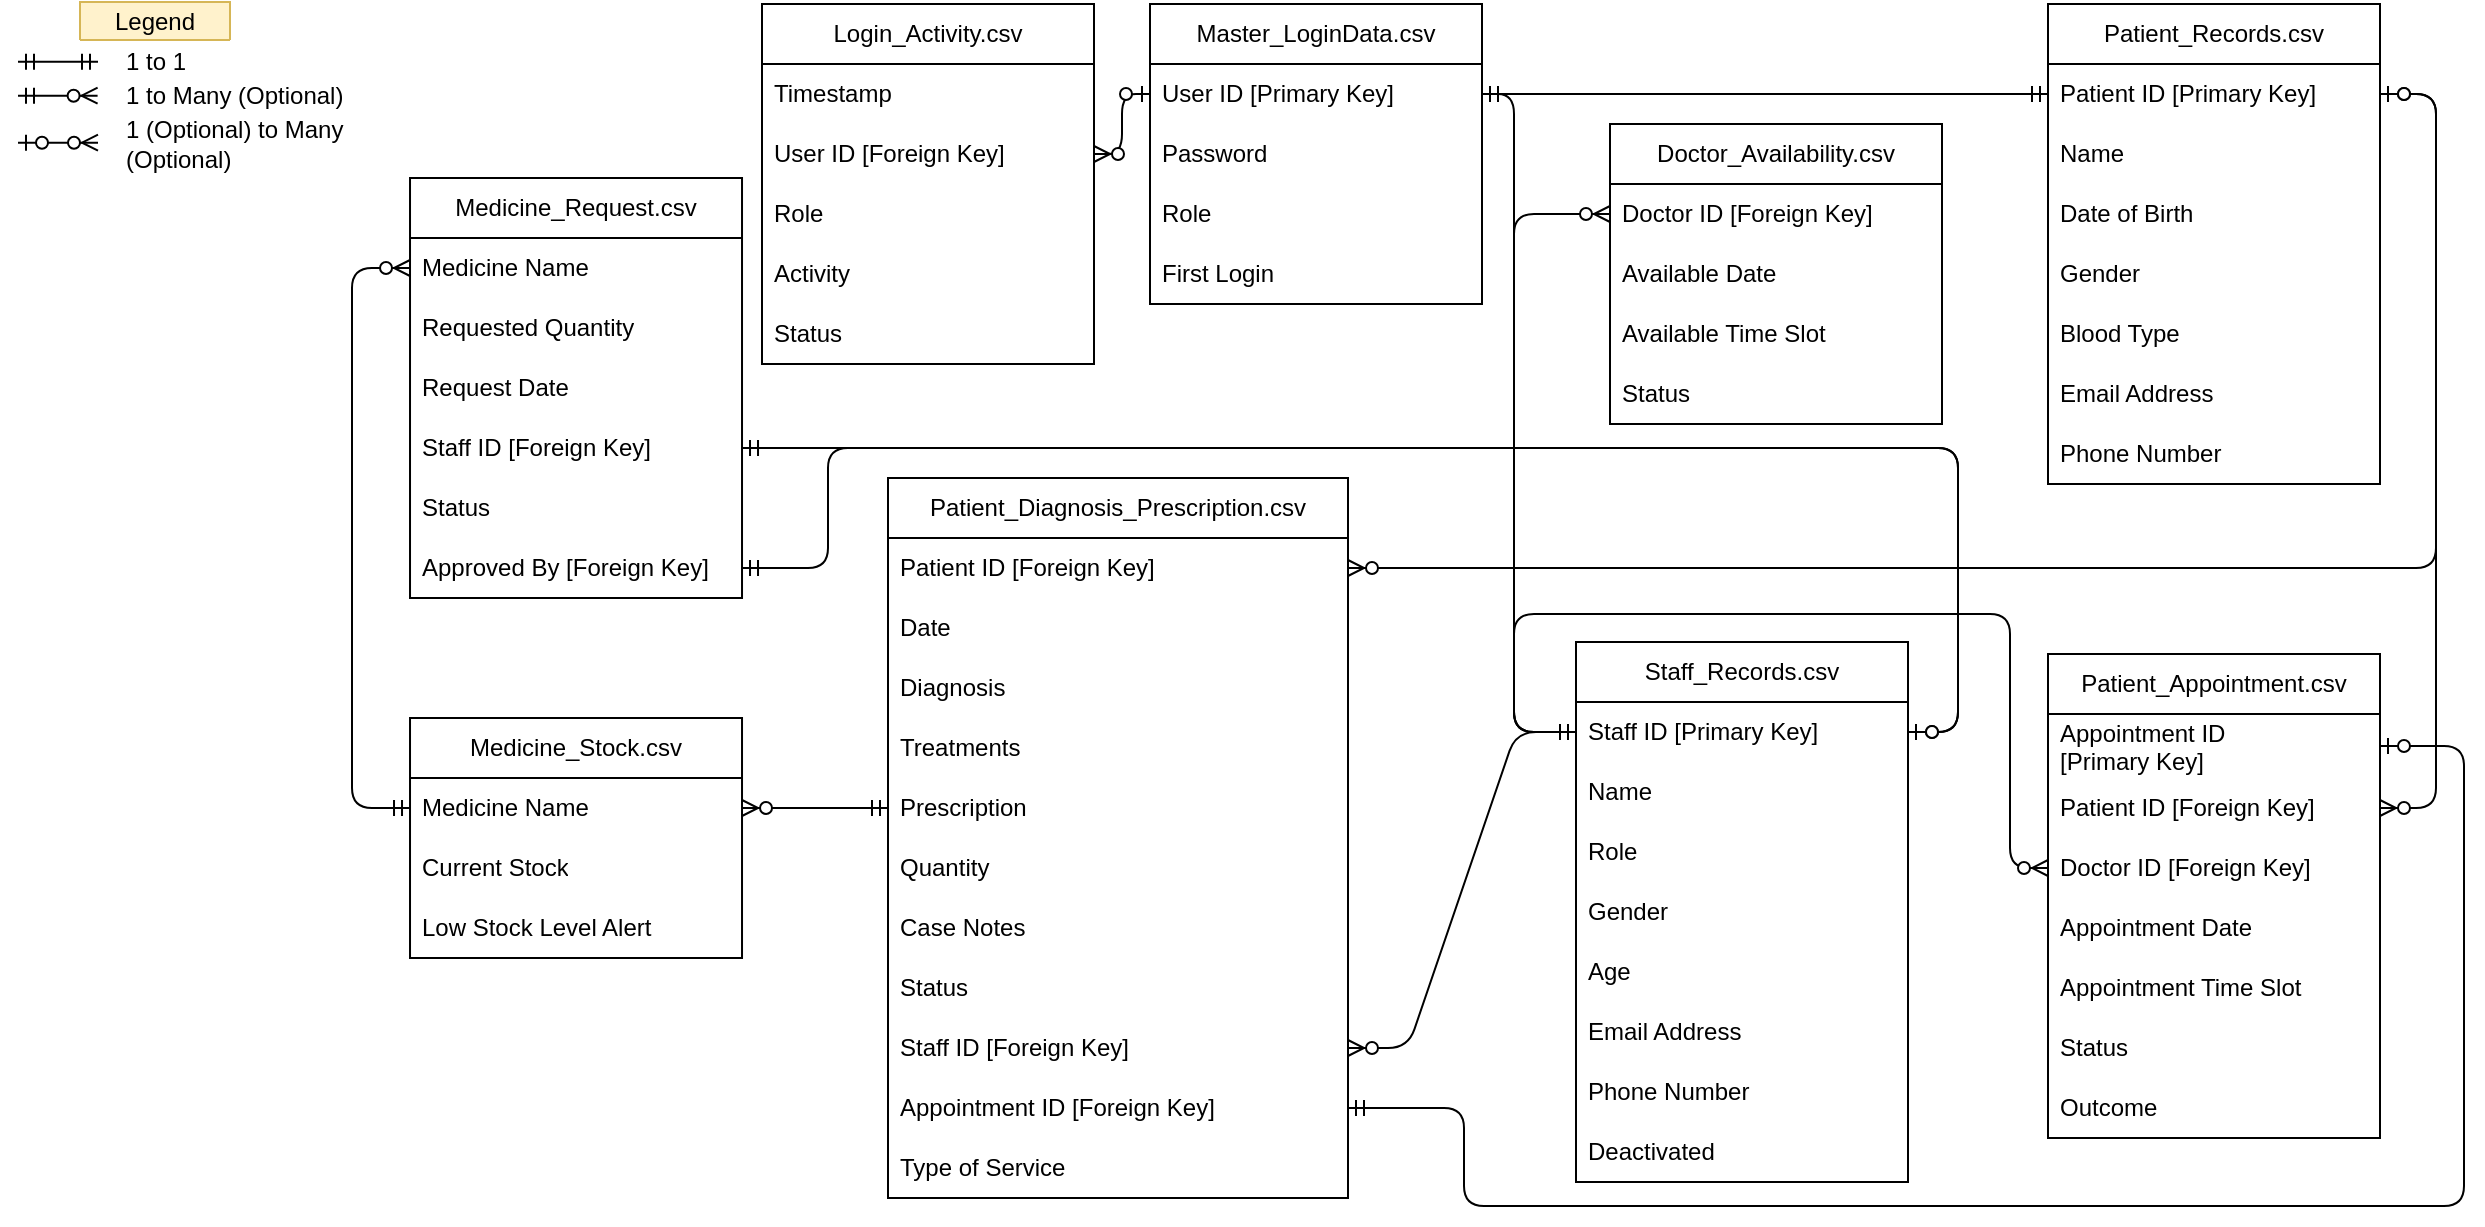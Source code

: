 <mxfile version="24.8.4">
  <diagram name="Page-1" id="_rjQY9pgB8pPIRc0phPz">
    <mxGraphModel dx="2163" dy="1597" grid="0" gridSize="10" guides="1" tooltips="1" connect="1" arrows="1" fold="1" page="0" pageScale="1" pageWidth="827" pageHeight="1169" math="0" shadow="0">
      <root>
        <mxCell id="0" />
        <mxCell id="1" parent="0" />
        <mxCell id="NFQ7hSv4LBOZTG51P4BY-4" value="Doctor_Availability.csv" style="swimlane;fontStyle=0;childLayout=stackLayout;horizontal=1;startSize=30;horizontalStack=0;resizeParent=1;resizeParentMax=0;resizeLast=0;collapsible=1;marginBottom=0;whiteSpace=wrap;html=1;" parent="1" vertex="1">
          <mxGeometry x="7" y="-453" width="166" height="150" as="geometry" />
        </mxCell>
        <mxCell id="NFQ7hSv4LBOZTG51P4BY-5" value="Doctor ID&amp;nbsp;[Foreign Key]" style="text;strokeColor=none;fillColor=none;align=left;verticalAlign=middle;spacingLeft=4;spacingRight=4;overflow=hidden;points=[[0,0.5],[1,0.5]];portConstraint=eastwest;rotatable=0;whiteSpace=wrap;html=1;" parent="NFQ7hSv4LBOZTG51P4BY-4" vertex="1">
          <mxGeometry y="30" width="166" height="30" as="geometry" />
        </mxCell>
        <mxCell id="NFQ7hSv4LBOZTG51P4BY-6" value="Available Date" style="text;strokeColor=none;fillColor=none;align=left;verticalAlign=middle;spacingLeft=4;spacingRight=4;overflow=hidden;points=[[0,0.5],[1,0.5]];portConstraint=eastwest;rotatable=0;whiteSpace=wrap;html=1;" parent="NFQ7hSv4LBOZTG51P4BY-4" vertex="1">
          <mxGeometry y="60" width="166" height="30" as="geometry" />
        </mxCell>
        <mxCell id="NFQ7hSv4LBOZTG51P4BY-7" value="Available Time Slot" style="text;strokeColor=none;fillColor=none;align=left;verticalAlign=middle;spacingLeft=4;spacingRight=4;overflow=hidden;points=[[0,0.5],[1,0.5]];portConstraint=eastwest;rotatable=0;whiteSpace=wrap;html=1;fontStyle=0" parent="NFQ7hSv4LBOZTG51P4BY-4" vertex="1">
          <mxGeometry y="90" width="166" height="30" as="geometry" />
        </mxCell>
        <mxCell id="NFQ7hSv4LBOZTG51P4BY-8" value="Status" style="text;strokeColor=none;fillColor=none;align=left;verticalAlign=middle;spacingLeft=4;spacingRight=4;overflow=hidden;points=[[0,0.5],[1,0.5]];portConstraint=eastwest;rotatable=0;whiteSpace=wrap;html=1;fontStyle=0" parent="NFQ7hSv4LBOZTG51P4BY-4" vertex="1">
          <mxGeometry y="120" width="166" height="30" as="geometry" />
        </mxCell>
        <mxCell id="NFQ7hSv4LBOZTG51P4BY-9" value="Login_Activity.csv" style="swimlane;fontStyle=0;childLayout=stackLayout;horizontal=1;startSize=30;horizontalStack=0;resizeParent=1;resizeParentMax=0;resizeLast=0;collapsible=1;marginBottom=0;whiteSpace=wrap;html=1;" parent="1" vertex="1">
          <mxGeometry x="-417" y="-513" width="166" height="180" as="geometry" />
        </mxCell>
        <mxCell id="NFQ7hSv4LBOZTG51P4BY-10" value="Timestamp" style="text;strokeColor=none;fillColor=none;align=left;verticalAlign=middle;spacingLeft=4;spacingRight=4;overflow=hidden;points=[[0,0.5],[1,0.5]];portConstraint=eastwest;rotatable=0;whiteSpace=wrap;html=1;" parent="NFQ7hSv4LBOZTG51P4BY-9" vertex="1">
          <mxGeometry y="30" width="166" height="30" as="geometry" />
        </mxCell>
        <mxCell id="NFQ7hSv4LBOZTG51P4BY-11" value="User ID [Foreign Key]" style="text;strokeColor=none;fillColor=none;align=left;verticalAlign=middle;spacingLeft=4;spacingRight=4;overflow=hidden;points=[[0,0.5],[1,0.5]];portConstraint=eastwest;rotatable=0;whiteSpace=wrap;html=1;" parent="NFQ7hSv4LBOZTG51P4BY-9" vertex="1">
          <mxGeometry y="60" width="166" height="30" as="geometry" />
        </mxCell>
        <mxCell id="NFQ7hSv4LBOZTG51P4BY-12" value="Role" style="text;strokeColor=none;fillColor=none;align=left;verticalAlign=middle;spacingLeft=4;spacingRight=4;overflow=hidden;points=[[0,0.5],[1,0.5]];portConstraint=eastwest;rotatable=0;whiteSpace=wrap;html=1;fontStyle=0" parent="NFQ7hSv4LBOZTG51P4BY-9" vertex="1">
          <mxGeometry y="90" width="166" height="30" as="geometry" />
        </mxCell>
        <mxCell id="NFQ7hSv4LBOZTG51P4BY-13" value="Activity" style="text;strokeColor=none;fillColor=none;align=left;verticalAlign=middle;spacingLeft=4;spacingRight=4;overflow=hidden;points=[[0,0.5],[1,0.5]];portConstraint=eastwest;rotatable=0;whiteSpace=wrap;html=1;fontStyle=0" parent="NFQ7hSv4LBOZTG51P4BY-9" vertex="1">
          <mxGeometry y="120" width="166" height="30" as="geometry" />
        </mxCell>
        <mxCell id="NFQ7hSv4LBOZTG51P4BY-14" value="Status" style="text;strokeColor=none;fillColor=none;align=left;verticalAlign=middle;spacingLeft=4;spacingRight=4;overflow=hidden;points=[[0,0.5],[1,0.5]];portConstraint=eastwest;rotatable=0;whiteSpace=wrap;html=1;fontStyle=0" parent="NFQ7hSv4LBOZTG51P4BY-9" vertex="1">
          <mxGeometry y="150" width="166" height="30" as="geometry" />
        </mxCell>
        <mxCell id="NFQ7hSv4LBOZTG51P4BY-15" value="Master_LoginData.csv" style="swimlane;fontStyle=0;childLayout=stackLayout;horizontal=1;startSize=30;horizontalStack=0;resizeParent=1;resizeParentMax=0;resizeLast=0;collapsible=1;marginBottom=0;whiteSpace=wrap;html=1;movable=1;resizable=1;rotatable=1;deletable=1;editable=1;locked=0;connectable=1;" parent="1" vertex="1">
          <mxGeometry x="-223" y="-513" width="166" height="150" as="geometry" />
        </mxCell>
        <mxCell id="NFQ7hSv4LBOZTG51P4BY-16" value="User ID [Primary Key]" style="text;strokeColor=none;fillColor=none;align=left;verticalAlign=middle;spacingLeft=4;spacingRight=4;overflow=hidden;points=[[0,0.5],[1,0.5]];portConstraint=eastwest;rotatable=1;whiteSpace=wrap;html=1;movable=1;resizable=1;deletable=1;editable=1;locked=0;connectable=1;" parent="NFQ7hSv4LBOZTG51P4BY-15" vertex="1">
          <mxGeometry y="30" width="166" height="30" as="geometry" />
        </mxCell>
        <mxCell id="NFQ7hSv4LBOZTG51P4BY-17" value="Password" style="text;strokeColor=none;fillColor=none;align=left;verticalAlign=middle;spacingLeft=4;spacingRight=4;overflow=hidden;points=[[0,0.5],[1,0.5]];portConstraint=eastwest;rotatable=1;whiteSpace=wrap;html=1;movable=1;resizable=1;deletable=1;editable=1;locked=0;connectable=1;" parent="NFQ7hSv4LBOZTG51P4BY-15" vertex="1">
          <mxGeometry y="60" width="166" height="30" as="geometry" />
        </mxCell>
        <mxCell id="NFQ7hSv4LBOZTG51P4BY-18" value="Role" style="text;strokeColor=none;fillColor=none;align=left;verticalAlign=middle;spacingLeft=4;spacingRight=4;overflow=hidden;points=[[0,0.5],[1,0.5]];portConstraint=eastwest;rotatable=1;whiteSpace=wrap;html=1;fontStyle=0;movable=1;resizable=1;deletable=1;editable=1;locked=0;connectable=1;" parent="NFQ7hSv4LBOZTG51P4BY-15" vertex="1">
          <mxGeometry y="90" width="166" height="30" as="geometry" />
        </mxCell>
        <mxCell id="NFQ7hSv4LBOZTG51P4BY-19" value="First Login" style="text;strokeColor=none;fillColor=none;align=left;verticalAlign=middle;spacingLeft=4;spacingRight=4;overflow=hidden;points=[[0,0.5],[1,0.5]];portConstraint=eastwest;rotatable=1;whiteSpace=wrap;html=1;fontStyle=0;movable=1;resizable=1;deletable=1;editable=1;locked=0;connectable=1;" parent="NFQ7hSv4LBOZTG51P4BY-15" vertex="1">
          <mxGeometry y="120" width="166" height="30" as="geometry" />
        </mxCell>
        <mxCell id="NFQ7hSv4LBOZTG51P4BY-20" value="Medicine_Request.csv" style="swimlane;fontStyle=0;childLayout=stackLayout;horizontal=1;startSize=30;horizontalStack=0;resizeParent=1;resizeParentMax=0;resizeLast=0;collapsible=1;marginBottom=0;whiteSpace=wrap;html=1;" parent="1" vertex="1">
          <mxGeometry x="-592.99" y="-426" width="166" height="210" as="geometry" />
        </mxCell>
        <mxCell id="NFQ7hSv4LBOZTG51P4BY-21" value="Medicine Name" style="text;strokeColor=none;fillColor=none;align=left;verticalAlign=middle;spacingLeft=4;spacingRight=4;overflow=hidden;points=[[0,0.5],[1,0.5]];portConstraint=eastwest;rotatable=0;whiteSpace=wrap;html=1;" parent="NFQ7hSv4LBOZTG51P4BY-20" vertex="1">
          <mxGeometry y="30" width="166" height="30" as="geometry" />
        </mxCell>
        <mxCell id="NFQ7hSv4LBOZTG51P4BY-22" value="Requested Quantity" style="text;strokeColor=none;fillColor=none;align=left;verticalAlign=middle;spacingLeft=4;spacingRight=4;overflow=hidden;points=[[0,0.5],[1,0.5]];portConstraint=eastwest;rotatable=0;whiteSpace=wrap;html=1;" parent="NFQ7hSv4LBOZTG51P4BY-20" vertex="1">
          <mxGeometry y="60" width="166" height="30" as="geometry" />
        </mxCell>
        <mxCell id="NFQ7hSv4LBOZTG51P4BY-23" value="Request Date" style="text;strokeColor=none;fillColor=none;align=left;verticalAlign=middle;spacingLeft=4;spacingRight=4;overflow=hidden;points=[[0,0.5],[1,0.5]];portConstraint=eastwest;rotatable=0;whiteSpace=wrap;html=1;fontStyle=0" parent="NFQ7hSv4LBOZTG51P4BY-20" vertex="1">
          <mxGeometry y="90" width="166" height="30" as="geometry" />
        </mxCell>
        <mxCell id="NFQ7hSv4LBOZTG51P4BY-24" value="Staff ID [Foreign Key]" style="text;strokeColor=none;fillColor=none;align=left;verticalAlign=middle;spacingLeft=4;spacingRight=4;overflow=hidden;points=[[0,0.5],[1,0.5]];portConstraint=eastwest;rotatable=0;whiteSpace=wrap;html=1;fontStyle=0" parent="NFQ7hSv4LBOZTG51P4BY-20" vertex="1">
          <mxGeometry y="120" width="166" height="30" as="geometry" />
        </mxCell>
        <mxCell id="NFQ7hSv4LBOZTG51P4BY-25" value="Status" style="text;strokeColor=none;fillColor=none;align=left;verticalAlign=middle;spacingLeft=4;spacingRight=4;overflow=hidden;points=[[0,0.5],[1,0.5]];portConstraint=eastwest;rotatable=0;whiteSpace=wrap;html=1;fontStyle=0" parent="NFQ7hSv4LBOZTG51P4BY-20" vertex="1">
          <mxGeometry y="150" width="166" height="30" as="geometry" />
        </mxCell>
        <mxCell id="NFQ7hSv4LBOZTG51P4BY-32" value="Approved By [Foreign Key]" style="text;strokeColor=none;fillColor=none;align=left;verticalAlign=middle;spacingLeft=4;spacingRight=4;overflow=hidden;points=[[0,0.5],[1,0.5]];portConstraint=eastwest;rotatable=0;whiteSpace=wrap;html=1;fontStyle=0" parent="NFQ7hSv4LBOZTG51P4BY-20" vertex="1">
          <mxGeometry y="180" width="166" height="30" as="geometry" />
        </mxCell>
        <mxCell id="NFQ7hSv4LBOZTG51P4BY-33" value="Medicine_Stock.csv" style="swimlane;fontStyle=0;childLayout=stackLayout;horizontal=1;startSize=30;horizontalStack=0;resizeParent=1;resizeParentMax=0;resizeLast=0;collapsible=1;marginBottom=0;whiteSpace=wrap;html=1;" parent="1" vertex="1">
          <mxGeometry x="-592.99" y="-156" width="166" height="120" as="geometry" />
        </mxCell>
        <mxCell id="NFQ7hSv4LBOZTG51P4BY-34" value="Medicine Name" style="text;strokeColor=none;fillColor=none;align=left;verticalAlign=middle;spacingLeft=4;spacingRight=4;overflow=hidden;points=[[0,0.5],[1,0.5]];portConstraint=eastwest;rotatable=0;whiteSpace=wrap;html=1;" parent="NFQ7hSv4LBOZTG51P4BY-33" vertex="1">
          <mxGeometry y="30" width="166" height="30" as="geometry" />
        </mxCell>
        <mxCell id="NFQ7hSv4LBOZTG51P4BY-35" value="Current Stock" style="text;strokeColor=none;fillColor=none;align=left;verticalAlign=middle;spacingLeft=4;spacingRight=4;overflow=hidden;points=[[0,0.5],[1,0.5]];portConstraint=eastwest;rotatable=0;whiteSpace=wrap;html=1;" parent="NFQ7hSv4LBOZTG51P4BY-33" vertex="1">
          <mxGeometry y="60" width="166" height="30" as="geometry" />
        </mxCell>
        <mxCell id="NFQ7hSv4LBOZTG51P4BY-36" value="Low Stock Level Alert" style="text;strokeColor=none;fillColor=none;align=left;verticalAlign=middle;spacingLeft=4;spacingRight=4;overflow=hidden;points=[[0,0.5],[1,0.5]];portConstraint=eastwest;rotatable=0;whiteSpace=wrap;html=1;fontStyle=0" parent="NFQ7hSv4LBOZTG51P4BY-33" vertex="1">
          <mxGeometry y="90" width="166" height="30" as="geometry" />
        </mxCell>
        <mxCell id="NFQ7hSv4LBOZTG51P4BY-38" value="Patient_Appointment.csv" style="swimlane;fontStyle=0;childLayout=stackLayout;horizontal=1;startSize=30;horizontalStack=0;resizeParent=1;resizeParentMax=0;resizeLast=0;collapsible=1;marginBottom=0;whiteSpace=wrap;html=1;" parent="1" vertex="1">
          <mxGeometry x="226" y="-188" width="166" height="242" as="geometry" />
        </mxCell>
        <mxCell id="NFQ7hSv4LBOZTG51P4BY-39" value="Appointment ID&lt;div&gt;[Primary Key]&lt;/div&gt;" style="text;strokeColor=none;fillColor=none;align=left;verticalAlign=middle;spacingLeft=4;spacingRight=4;overflow=hidden;points=[[0,0.5],[1,0.5]];portConstraint=eastwest;rotatable=0;whiteSpace=wrap;html=1;" parent="NFQ7hSv4LBOZTG51P4BY-38" vertex="1">
          <mxGeometry y="30" width="166" height="32" as="geometry" />
        </mxCell>
        <mxCell id="NFQ7hSv4LBOZTG51P4BY-40" value="Patient ID [Foreign Key]" style="text;strokeColor=none;fillColor=none;align=left;verticalAlign=middle;spacingLeft=4;spacingRight=4;overflow=hidden;points=[[0,0.5],[1,0.5]];portConstraint=eastwest;rotatable=0;whiteSpace=wrap;html=1;" parent="NFQ7hSv4LBOZTG51P4BY-38" vertex="1">
          <mxGeometry y="62" width="166" height="30" as="geometry" />
        </mxCell>
        <mxCell id="NFQ7hSv4LBOZTG51P4BY-41" value="Doctor ID [Foreign Key]" style="text;strokeColor=none;fillColor=none;align=left;verticalAlign=middle;spacingLeft=4;spacingRight=4;overflow=hidden;points=[[0,0.5],[1,0.5]];portConstraint=eastwest;rotatable=0;whiteSpace=wrap;html=1;fontStyle=0" parent="NFQ7hSv4LBOZTG51P4BY-38" vertex="1">
          <mxGeometry y="92" width="166" height="30" as="geometry" />
        </mxCell>
        <mxCell id="NFQ7hSv4LBOZTG51P4BY-42" value="Appointment Date" style="text;strokeColor=none;fillColor=none;align=left;verticalAlign=middle;spacingLeft=4;spacingRight=4;overflow=hidden;points=[[0,0.5],[1,0.5]];portConstraint=eastwest;rotatable=0;whiteSpace=wrap;html=1;fontStyle=0" parent="NFQ7hSv4LBOZTG51P4BY-38" vertex="1">
          <mxGeometry y="122" width="166" height="30" as="geometry" />
        </mxCell>
        <mxCell id="NFQ7hSv4LBOZTG51P4BY-43" value="Appointment Time Slot" style="text;strokeColor=none;fillColor=none;align=left;verticalAlign=middle;spacingLeft=4;spacingRight=4;overflow=hidden;points=[[0,0.5],[1,0.5]];portConstraint=eastwest;rotatable=0;whiteSpace=wrap;html=1;fontStyle=0" parent="NFQ7hSv4LBOZTG51P4BY-38" vertex="1">
          <mxGeometry y="152" width="166" height="30" as="geometry" />
        </mxCell>
        <mxCell id="NFQ7hSv4LBOZTG51P4BY-44" value="Status" style="text;strokeColor=none;fillColor=none;align=left;verticalAlign=middle;spacingLeft=4;spacingRight=4;overflow=hidden;points=[[0,0.5],[1,0.5]];portConstraint=eastwest;rotatable=0;whiteSpace=wrap;html=1;fontStyle=0" parent="NFQ7hSv4LBOZTG51P4BY-38" vertex="1">
          <mxGeometry y="182" width="166" height="30" as="geometry" />
        </mxCell>
        <mxCell id="NFQ7hSv4LBOZTG51P4BY-45" value="Outcome" style="text;strokeColor=none;fillColor=none;align=left;verticalAlign=middle;spacingLeft=4;spacingRight=4;overflow=hidden;points=[[0,0.5],[1,0.5]];portConstraint=eastwest;rotatable=0;whiteSpace=wrap;html=1;fontStyle=0" parent="NFQ7hSv4LBOZTG51P4BY-38" vertex="1">
          <mxGeometry y="212" width="166" height="30" as="geometry" />
        </mxCell>
        <mxCell id="NFQ7hSv4LBOZTG51P4BY-46" value="Patient_Diagnosis_Prescription.csv" style="swimlane;fontStyle=0;childLayout=stackLayout;horizontal=1;startSize=30;horizontalStack=0;resizeParent=1;resizeParentMax=0;resizeLast=0;collapsible=1;marginBottom=0;whiteSpace=wrap;html=1;" parent="1" vertex="1">
          <mxGeometry x="-354" y="-276" width="230" height="360" as="geometry" />
        </mxCell>
        <mxCell id="NFQ7hSv4LBOZTG51P4BY-47" value="Patient ID [Foreign Key]" style="text;strokeColor=none;fillColor=none;align=left;verticalAlign=middle;spacingLeft=4;spacingRight=4;overflow=hidden;points=[[0,0.5],[1,0.5]];portConstraint=eastwest;rotatable=0;whiteSpace=wrap;html=1;" parent="NFQ7hSv4LBOZTG51P4BY-46" vertex="1">
          <mxGeometry y="30" width="230" height="30" as="geometry" />
        </mxCell>
        <mxCell id="NFQ7hSv4LBOZTG51P4BY-48" value="Date" style="text;strokeColor=none;fillColor=none;align=left;verticalAlign=middle;spacingLeft=4;spacingRight=4;overflow=hidden;points=[[0,0.5],[1,0.5]];portConstraint=eastwest;rotatable=0;whiteSpace=wrap;html=1;" parent="NFQ7hSv4LBOZTG51P4BY-46" vertex="1">
          <mxGeometry y="60" width="230" height="30" as="geometry" />
        </mxCell>
        <mxCell id="NFQ7hSv4LBOZTG51P4BY-49" value="Diagnosis" style="text;strokeColor=none;fillColor=none;align=left;verticalAlign=middle;spacingLeft=4;spacingRight=4;overflow=hidden;points=[[0,0.5],[1,0.5]];portConstraint=eastwest;rotatable=0;whiteSpace=wrap;html=1;fontStyle=0" parent="NFQ7hSv4LBOZTG51P4BY-46" vertex="1">
          <mxGeometry y="90" width="230" height="30" as="geometry" />
        </mxCell>
        <mxCell id="NFQ7hSv4LBOZTG51P4BY-50" value="Treatments" style="text;strokeColor=none;fillColor=none;align=left;verticalAlign=middle;spacingLeft=4;spacingRight=4;overflow=hidden;points=[[0,0.5],[1,0.5]];portConstraint=eastwest;rotatable=0;whiteSpace=wrap;html=1;fontStyle=0" parent="NFQ7hSv4LBOZTG51P4BY-46" vertex="1">
          <mxGeometry y="120" width="230" height="30" as="geometry" />
        </mxCell>
        <mxCell id="NFQ7hSv4LBOZTG51P4BY-51" value="Prescription" style="text;strokeColor=none;fillColor=none;align=left;verticalAlign=middle;spacingLeft=4;spacingRight=4;overflow=hidden;points=[[0,0.5],[1,0.5]];portConstraint=eastwest;rotatable=0;whiteSpace=wrap;html=1;fontStyle=0" parent="NFQ7hSv4LBOZTG51P4BY-46" vertex="1">
          <mxGeometry y="150" width="230" height="30" as="geometry" />
        </mxCell>
        <mxCell id="NFQ7hSv4LBOZTG51P4BY-52" value="Quantity" style="text;strokeColor=none;fillColor=none;align=left;verticalAlign=middle;spacingLeft=4;spacingRight=4;overflow=hidden;points=[[0,0.5],[1,0.5]];portConstraint=eastwest;rotatable=0;whiteSpace=wrap;html=1;fontStyle=0" parent="NFQ7hSv4LBOZTG51P4BY-46" vertex="1">
          <mxGeometry y="180" width="230" height="30" as="geometry" />
        </mxCell>
        <mxCell id="NFQ7hSv4LBOZTG51P4BY-53" value="Case Notes" style="text;strokeColor=none;fillColor=none;align=left;verticalAlign=middle;spacingLeft=4;spacingRight=4;overflow=hidden;points=[[0,0.5],[1,0.5]];portConstraint=eastwest;rotatable=0;whiteSpace=wrap;html=1;fontStyle=0" parent="NFQ7hSv4LBOZTG51P4BY-46" vertex="1">
          <mxGeometry y="210" width="230" height="30" as="geometry" />
        </mxCell>
        <mxCell id="NFQ7hSv4LBOZTG51P4BY-54" value="Status" style="text;strokeColor=none;fillColor=none;align=left;verticalAlign=middle;spacingLeft=4;spacingRight=4;overflow=hidden;points=[[0,0.5],[1,0.5]];portConstraint=eastwest;rotatable=0;whiteSpace=wrap;html=1;fontStyle=0" parent="NFQ7hSv4LBOZTG51P4BY-46" vertex="1">
          <mxGeometry y="240" width="230" height="30" as="geometry" />
        </mxCell>
        <mxCell id="NFQ7hSv4LBOZTG51P4BY-55" value="Staff ID [Foreign Key]" style="text;strokeColor=none;fillColor=none;align=left;verticalAlign=middle;spacingLeft=4;spacingRight=4;overflow=hidden;points=[[0,0.5],[1,0.5]];portConstraint=eastwest;rotatable=0;whiteSpace=wrap;html=1;fontStyle=0" parent="NFQ7hSv4LBOZTG51P4BY-46" vertex="1">
          <mxGeometry y="270" width="230" height="30" as="geometry" />
        </mxCell>
        <mxCell id="NFQ7hSv4LBOZTG51P4BY-56" value="Appointment ID [Foreign Key]" style="text;strokeColor=none;fillColor=none;align=left;verticalAlign=middle;spacingLeft=4;spacingRight=4;overflow=hidden;points=[[0,0.5],[1,0.5]];portConstraint=eastwest;rotatable=0;whiteSpace=wrap;html=1;fontStyle=0" parent="NFQ7hSv4LBOZTG51P4BY-46" vertex="1">
          <mxGeometry y="300" width="230" height="30" as="geometry" />
        </mxCell>
        <mxCell id="NFQ7hSv4LBOZTG51P4BY-57" value="Type of Service" style="text;strokeColor=none;fillColor=none;align=left;verticalAlign=middle;spacingLeft=4;spacingRight=4;overflow=hidden;points=[[0,0.5],[1,0.5]];portConstraint=eastwest;rotatable=0;whiteSpace=wrap;html=1;fontStyle=0" parent="NFQ7hSv4LBOZTG51P4BY-46" vertex="1">
          <mxGeometry y="330" width="230" height="30" as="geometry" />
        </mxCell>
        <mxCell id="NFQ7hSv4LBOZTG51P4BY-58" value="Patient_Records.csv" style="swimlane;fontStyle=0;childLayout=stackLayout;horizontal=1;startSize=30;horizontalStack=0;resizeParent=1;resizeParentMax=0;resizeLast=0;collapsible=1;marginBottom=0;whiteSpace=wrap;html=1;" parent="1" vertex="1">
          <mxGeometry x="226" y="-513" width="166" height="240" as="geometry" />
        </mxCell>
        <mxCell id="NFQ7hSv4LBOZTG51P4BY-59" value="Patient ID [Primary Key]" style="text;strokeColor=none;fillColor=none;align=left;verticalAlign=middle;spacingLeft=4;spacingRight=4;overflow=hidden;points=[[0,0.5],[1,0.5]];portConstraint=eastwest;rotatable=0;whiteSpace=wrap;html=1;" parent="NFQ7hSv4LBOZTG51P4BY-58" vertex="1">
          <mxGeometry y="30" width="166" height="30" as="geometry" />
        </mxCell>
        <mxCell id="NFQ7hSv4LBOZTG51P4BY-60" value="Name" style="text;strokeColor=none;fillColor=none;align=left;verticalAlign=middle;spacingLeft=4;spacingRight=4;overflow=hidden;points=[[0,0.5],[1,0.5]];portConstraint=eastwest;rotatable=0;whiteSpace=wrap;html=1;" parent="NFQ7hSv4LBOZTG51P4BY-58" vertex="1">
          <mxGeometry y="60" width="166" height="30" as="geometry" />
        </mxCell>
        <mxCell id="NFQ7hSv4LBOZTG51P4BY-61" value="Date of Birth" style="text;strokeColor=none;fillColor=none;align=left;verticalAlign=middle;spacingLeft=4;spacingRight=4;overflow=hidden;points=[[0,0.5],[1,0.5]];portConstraint=eastwest;rotatable=0;whiteSpace=wrap;html=1;fontStyle=0" parent="NFQ7hSv4LBOZTG51P4BY-58" vertex="1">
          <mxGeometry y="90" width="166" height="30" as="geometry" />
        </mxCell>
        <mxCell id="NFQ7hSv4LBOZTG51P4BY-62" value="Gender" style="text;strokeColor=none;fillColor=none;align=left;verticalAlign=middle;spacingLeft=4;spacingRight=4;overflow=hidden;points=[[0,0.5],[1,0.5]];portConstraint=eastwest;rotatable=0;whiteSpace=wrap;html=1;fontStyle=0" parent="NFQ7hSv4LBOZTG51P4BY-58" vertex="1">
          <mxGeometry y="120" width="166" height="30" as="geometry" />
        </mxCell>
        <mxCell id="NFQ7hSv4LBOZTG51P4BY-63" value="Blood Type" style="text;strokeColor=none;fillColor=none;align=left;verticalAlign=middle;spacingLeft=4;spacingRight=4;overflow=hidden;points=[[0,0.5],[1,0.5]];portConstraint=eastwest;rotatable=0;whiteSpace=wrap;html=1;fontStyle=0" parent="NFQ7hSv4LBOZTG51P4BY-58" vertex="1">
          <mxGeometry y="150" width="166" height="30" as="geometry" />
        </mxCell>
        <mxCell id="NFQ7hSv4LBOZTG51P4BY-64" value="Email Address" style="text;strokeColor=none;fillColor=none;align=left;verticalAlign=middle;spacingLeft=4;spacingRight=4;overflow=hidden;points=[[0,0.5],[1,0.5]];portConstraint=eastwest;rotatable=0;whiteSpace=wrap;html=1;fontStyle=0" parent="NFQ7hSv4LBOZTG51P4BY-58" vertex="1">
          <mxGeometry y="180" width="166" height="30" as="geometry" />
        </mxCell>
        <mxCell id="NFQ7hSv4LBOZTG51P4BY-65" value="Phone Number" style="text;strokeColor=none;fillColor=none;align=left;verticalAlign=middle;spacingLeft=4;spacingRight=4;overflow=hidden;points=[[0,0.5],[1,0.5]];portConstraint=eastwest;rotatable=0;whiteSpace=wrap;html=1;fontStyle=0" parent="NFQ7hSv4LBOZTG51P4BY-58" vertex="1">
          <mxGeometry y="210" width="166" height="30" as="geometry" />
        </mxCell>
        <mxCell id="NFQ7hSv4LBOZTG51P4BY-66" value="Staff_Records.csv" style="swimlane;fontStyle=0;childLayout=stackLayout;horizontal=1;startSize=30;horizontalStack=0;resizeParent=1;resizeParentMax=0;resizeLast=0;collapsible=1;marginBottom=0;whiteSpace=wrap;html=1;" parent="1" vertex="1">
          <mxGeometry x="-10" y="-194" width="166" height="270" as="geometry" />
        </mxCell>
        <mxCell id="NFQ7hSv4LBOZTG51P4BY-67" value="Staff ID&amp;nbsp;[Primary Key]" style="text;strokeColor=none;fillColor=none;align=left;verticalAlign=middle;spacingLeft=4;spacingRight=4;overflow=hidden;points=[[0,0.5],[1,0.5]];portConstraint=eastwest;rotatable=0;whiteSpace=wrap;html=1;" parent="NFQ7hSv4LBOZTG51P4BY-66" vertex="1">
          <mxGeometry y="30" width="166" height="30" as="geometry" />
        </mxCell>
        <mxCell id="NFQ7hSv4LBOZTG51P4BY-68" value="Name" style="text;strokeColor=none;fillColor=none;align=left;verticalAlign=middle;spacingLeft=4;spacingRight=4;overflow=hidden;points=[[0,0.5],[1,0.5]];portConstraint=eastwest;rotatable=0;whiteSpace=wrap;html=1;" parent="NFQ7hSv4LBOZTG51P4BY-66" vertex="1">
          <mxGeometry y="60" width="166" height="30" as="geometry" />
        </mxCell>
        <mxCell id="NFQ7hSv4LBOZTG51P4BY-69" value="Role" style="text;strokeColor=none;fillColor=none;align=left;verticalAlign=middle;spacingLeft=4;spacingRight=4;overflow=hidden;points=[[0,0.5],[1,0.5]];portConstraint=eastwest;rotatable=0;whiteSpace=wrap;html=1;fontStyle=0" parent="NFQ7hSv4LBOZTG51P4BY-66" vertex="1">
          <mxGeometry y="90" width="166" height="30" as="geometry" />
        </mxCell>
        <mxCell id="NFQ7hSv4LBOZTG51P4BY-70" value="Gender" style="text;strokeColor=none;fillColor=none;align=left;verticalAlign=middle;spacingLeft=4;spacingRight=4;overflow=hidden;points=[[0,0.5],[1,0.5]];portConstraint=eastwest;rotatable=0;whiteSpace=wrap;html=1;fontStyle=0" parent="NFQ7hSv4LBOZTG51P4BY-66" vertex="1">
          <mxGeometry y="120" width="166" height="30" as="geometry" />
        </mxCell>
        <mxCell id="NFQ7hSv4LBOZTG51P4BY-71" value="Age" style="text;strokeColor=none;fillColor=none;align=left;verticalAlign=middle;spacingLeft=4;spacingRight=4;overflow=hidden;points=[[0,0.5],[1,0.5]];portConstraint=eastwest;rotatable=0;whiteSpace=wrap;html=1;fontStyle=0" parent="NFQ7hSv4LBOZTG51P4BY-66" vertex="1">
          <mxGeometry y="150" width="166" height="30" as="geometry" />
        </mxCell>
        <mxCell id="NFQ7hSv4LBOZTG51P4BY-72" value="Email Address" style="text;strokeColor=none;fillColor=none;align=left;verticalAlign=middle;spacingLeft=4;spacingRight=4;overflow=hidden;points=[[0,0.5],[1,0.5]];portConstraint=eastwest;rotatable=0;whiteSpace=wrap;html=1;fontStyle=0" parent="NFQ7hSv4LBOZTG51P4BY-66" vertex="1">
          <mxGeometry y="180" width="166" height="30" as="geometry" />
        </mxCell>
        <mxCell id="NFQ7hSv4LBOZTG51P4BY-74" value="Phone Number" style="text;strokeColor=none;fillColor=none;align=left;verticalAlign=middle;spacingLeft=4;spacingRight=4;overflow=hidden;points=[[0,0.5],[1,0.5]];portConstraint=eastwest;rotatable=0;whiteSpace=wrap;html=1;fontStyle=0" parent="NFQ7hSv4LBOZTG51P4BY-66" vertex="1">
          <mxGeometry y="210" width="166" height="30" as="geometry" />
        </mxCell>
        <mxCell id="NFQ7hSv4LBOZTG51P4BY-73" value="Deactivated" style="text;strokeColor=none;fillColor=none;align=left;verticalAlign=middle;spacingLeft=4;spacingRight=4;overflow=hidden;points=[[0,0.5],[1,0.5]];portConstraint=eastwest;rotatable=0;whiteSpace=wrap;html=1;fontStyle=0" parent="NFQ7hSv4LBOZTG51P4BY-66" vertex="1">
          <mxGeometry y="240" width="166" height="30" as="geometry" />
        </mxCell>
        <mxCell id="PwmSEa63OTBfnb7pYtlq-8" value="" style="edgeStyle=entityRelationEdgeStyle;fontSize=12;html=1;endArrow=ERmandOne;startArrow=ERmandOne;rounded=1;exitX=1;exitY=0.5;exitDx=0;exitDy=0;entryX=0;entryY=0.5;entryDx=0;entryDy=0;curved=0;" parent="1" source="NFQ7hSv4LBOZTG51P4BY-16" target="NFQ7hSv4LBOZTG51P4BY-59" edge="1">
          <mxGeometry width="100" height="100" relative="1" as="geometry">
            <mxPoint x="602" y="-262" as="sourcePoint" />
            <mxPoint x="702" y="-362" as="targetPoint" />
          </mxGeometry>
        </mxCell>
        <mxCell id="PwmSEa63OTBfnb7pYtlq-10" value="" style="edgeStyle=elbowEdgeStyle;fontSize=12;html=1;endArrow=ERmandOne;startArrow=ERmandOne;rounded=1;entryX=0;entryY=0.5;entryDx=0;entryDy=0;exitX=1;exitY=0.5;exitDx=0;exitDy=0;curved=0;" parent="1" source="NFQ7hSv4LBOZTG51P4BY-16" target="NFQ7hSv4LBOZTG51P4BY-67" edge="1">
          <mxGeometry width="100" height="100" relative="1" as="geometry">
            <mxPoint x="-87" y="-396" as="sourcePoint" />
            <mxPoint x="420" y="-393" as="targetPoint" />
            <Array as="points">
              <mxPoint x="-41" y="-300" />
            </Array>
          </mxGeometry>
        </mxCell>
        <mxCell id="PwmSEa63OTBfnb7pYtlq-15" value="" style="edgeStyle=orthogonalEdgeStyle;fontSize=12;html=1;endArrow=ERzeroToMany;startArrow=ERmandOne;rounded=1;exitX=0;exitY=0.5;exitDx=0;exitDy=0;entryX=0;entryY=0.5;entryDx=0;entryDy=0;curved=0;" parent="1" source="NFQ7hSv4LBOZTG51P4BY-67" target="NFQ7hSv4LBOZTG51P4BY-41" edge="1">
          <mxGeometry width="100" height="100" relative="1" as="geometry">
            <mxPoint x="576" y="-403" as="sourcePoint" />
            <mxPoint x="370" y="-195" as="targetPoint" />
            <Array as="points">
              <mxPoint x="-41" y="-149" />
              <mxPoint x="-41" y="-208" />
              <mxPoint x="207" y="-208" />
              <mxPoint x="207" y="-81" />
            </Array>
          </mxGeometry>
        </mxCell>
        <mxCell id="PwmSEa63OTBfnb7pYtlq-16" value="" style="edgeStyle=elbowEdgeStyle;fontSize=12;html=1;endArrow=ERzeroToMany;startArrow=ERmandOne;rounded=1;exitX=0;exitY=0.5;exitDx=0;exitDy=0;entryX=0;entryY=0.5;entryDx=0;entryDy=0;curved=0;" parent="1" source="NFQ7hSv4LBOZTG51P4BY-67" target="NFQ7hSv4LBOZTG51P4BY-5" edge="1">
          <mxGeometry width="100" height="100" relative="1" as="geometry">
            <mxPoint x="196" y="-116" as="sourcePoint" />
            <mxPoint x="227" y="-184" as="targetPoint" />
            <Array as="points">
              <mxPoint x="-41" y="-276" />
            </Array>
          </mxGeometry>
        </mxCell>
        <mxCell id="PwmSEa63OTBfnb7pYtlq-20" value="" style="edgeStyle=entityRelationEdgeStyle;fontSize=12;html=1;endArrow=ERzeroToMany;startArrow=ERmandOne;rounded=1;entryX=1;entryY=0.5;entryDx=0;entryDy=0;exitX=0;exitY=0.5;exitDx=0;exitDy=0;curved=0;" parent="1" source="NFQ7hSv4LBOZTG51P4BY-67" target="NFQ7hSv4LBOZTG51P4BY-55" edge="1">
          <mxGeometry width="100" height="100" relative="1" as="geometry">
            <mxPoint x="36" y="-326" as="sourcePoint" />
            <mxPoint x="89" y="-162" as="targetPoint" />
            <Array as="points">
              <mxPoint x="-25" y="-187" />
              <mxPoint x="-35" y="-52" />
            </Array>
          </mxGeometry>
        </mxCell>
        <mxCell id="PwmSEa63OTBfnb7pYtlq-26" value="" style="edgeStyle=orthogonalEdgeStyle;fontSize=12;html=1;endArrow=ERzeroToOne;startArrow=ERmandOne;rounded=1;entryX=1;entryY=0.5;entryDx=0;entryDy=0;exitX=1;exitY=0.5;exitDx=0;exitDy=0;" parent="1" source="NFQ7hSv4LBOZTG51P4BY-56" target="NFQ7hSv4LBOZTG51P4BY-39" edge="1">
          <mxGeometry width="100" height="100" relative="1" as="geometry">
            <mxPoint x="164" y="49" as="sourcePoint" />
            <mxPoint x="300" y="30" as="targetPoint" />
            <Array as="points">
              <mxPoint x="-66" y="39" />
              <mxPoint x="-66" y="88" />
              <mxPoint x="434" y="88" />
              <mxPoint x="434" y="-142" />
            </Array>
          </mxGeometry>
        </mxCell>
        <mxCell id="PwmSEa63OTBfnb7pYtlq-27" value="" style="edgeStyle=orthogonalEdgeStyle;fontSize=12;html=1;endArrow=ERzeroToMany;startArrow=ERzeroToOne;rounded=1;exitX=1;exitY=0.5;exitDx=0;exitDy=0;entryX=1;entryY=0.5;entryDx=0;entryDy=0;curved=0;" parent="1" source="NFQ7hSv4LBOZTG51P4BY-59" target="NFQ7hSv4LBOZTG51P4BY-40" edge="1">
          <mxGeometry width="100" height="100" relative="1" as="geometry">
            <mxPoint x="-108" y="-221" as="sourcePoint" />
            <mxPoint x="-8" y="-321" as="targetPoint" />
            <Array as="points">
              <mxPoint x="420" y="-468" />
              <mxPoint x="420" y="-111" />
            </Array>
          </mxGeometry>
        </mxCell>
        <mxCell id="PwmSEa63OTBfnb7pYtlq-28" value="" style="edgeStyle=orthogonalEdgeStyle;fontSize=12;html=1;endArrow=ERzeroToMany;startArrow=ERzeroToOne;rounded=1;exitX=1;exitY=0.5;exitDx=0;exitDy=0;entryX=1;entryY=0.5;entryDx=0;entryDy=0;curved=0;" parent="1" source="NFQ7hSv4LBOZTG51P4BY-59" target="NFQ7hSv4LBOZTG51P4BY-47" edge="1">
          <mxGeometry width="100" height="100" relative="1" as="geometry">
            <mxPoint x="576" y="-403" as="sourcePoint" />
            <mxPoint x="293" y="-572" as="targetPoint" />
            <Array as="points">
              <mxPoint x="420" y="-468" />
              <mxPoint x="420" y="-231" />
            </Array>
          </mxGeometry>
        </mxCell>
        <mxCell id="PwmSEa63OTBfnb7pYtlq-36" value="" style="edgeStyle=orthogonalEdgeStyle;fontSize=12;html=1;endArrow=ERzeroToOne;startArrow=ERmandOne;rounded=1;entryX=1;entryY=0.5;entryDx=0;entryDy=0;exitX=1;exitY=0.5;exitDx=0;exitDy=0;curved=0;" parent="1" source="NFQ7hSv4LBOZTG51P4BY-24" target="NFQ7hSv4LBOZTG51P4BY-67" edge="1">
          <mxGeometry width="100" height="100" relative="1" as="geometry">
            <mxPoint x="-199" y="-170" as="sourcePoint" />
            <mxPoint x="-99" y="-270" as="targetPoint" />
            <Array as="points">
              <mxPoint x="181" y="-291" />
              <mxPoint x="181" y="-149" />
            </Array>
          </mxGeometry>
        </mxCell>
        <mxCell id="PwmSEa63OTBfnb7pYtlq-37" value="" style="edgeStyle=orthogonalEdgeStyle;fontSize=12;html=1;endArrow=ERzeroToOne;startArrow=ERmandOne;rounded=1;entryX=1;entryY=0.5;entryDx=0;entryDy=0;curved=0;exitX=1;exitY=0.5;exitDx=0;exitDy=0;" parent="1" source="NFQ7hSv4LBOZTG51P4BY-32" target="NFQ7hSv4LBOZTG51P4BY-67" edge="1">
          <mxGeometry width="100" height="100" relative="1" as="geometry">
            <mxPoint x="-199" y="-170" as="sourcePoint" />
            <mxPoint x="-99" y="-270" as="targetPoint" />
            <Array as="points">
              <mxPoint x="-384" y="-231" />
              <mxPoint x="-384" y="-291" />
              <mxPoint x="181" y="-291" />
              <mxPoint x="181" y="-149" />
            </Array>
          </mxGeometry>
        </mxCell>
        <mxCell id="PwmSEa63OTBfnb7pYtlq-38" value="" style="edgeStyle=elbowEdgeStyle;fontSize=12;html=1;endArrow=ERzeroToMany;startArrow=ERzeroToOne;rounded=1;exitX=0;exitY=0.5;exitDx=0;exitDy=0;entryX=1;entryY=0.5;entryDx=0;entryDy=0;" parent="1" source="NFQ7hSv4LBOZTG51P4BY-16" target="NFQ7hSv4LBOZTG51P4BY-11" edge="1">
          <mxGeometry width="100" height="100" relative="1" as="geometry">
            <mxPoint x="-89" y="-253" as="sourcePoint" />
            <mxPoint x="11" y="-353" as="targetPoint" />
          </mxGeometry>
        </mxCell>
        <mxCell id="PwmSEa63OTBfnb7pYtlq-41" value="" style="edgeStyle=entityRelationEdgeStyle;fontSize=12;html=1;endArrow=ERzeroToMany;startArrow=ERmandOne;rounded=0;entryX=1;entryY=0.5;entryDx=0;entryDy=0;exitX=0;exitY=0.5;exitDx=0;exitDy=0;" parent="1" source="NFQ7hSv4LBOZTG51P4BY-51" target="NFQ7hSv4LBOZTG51P4BY-34" edge="1">
          <mxGeometry width="100" height="100" relative="1" as="geometry">
            <mxPoint x="-422" y="46" as="sourcePoint" />
            <mxPoint x="-379" y="-82" as="targetPoint" />
          </mxGeometry>
        </mxCell>
        <mxCell id="PwmSEa63OTBfnb7pYtlq-42" value="" style="edgeStyle=elbowEdgeStyle;fontSize=12;html=1;endArrow=ERzeroToMany;startArrow=ERmandOne;rounded=1;exitX=0;exitY=0.5;exitDx=0;exitDy=0;entryX=0;entryY=0.5;entryDx=0;entryDy=0;curved=0;" parent="1" source="NFQ7hSv4LBOZTG51P4BY-34" target="NFQ7hSv4LBOZTG51P4BY-21" edge="1">
          <mxGeometry width="100" height="100" relative="1" as="geometry">
            <mxPoint x="-786" y="-137" as="sourcePoint" />
            <mxPoint x="-662" y="-216" as="targetPoint" />
            <Array as="points">
              <mxPoint x="-622" y="-248" />
            </Array>
          </mxGeometry>
        </mxCell>
        <mxCell id="jKC-Nr9NgApRdRtEfwqQ-1" value="" style="fontSize=12;html=1;endArrow=ERmandOne;startArrow=ERmandOne;rounded=0;" edge="1" parent="1">
          <mxGeometry width="100" height="100" relative="1" as="geometry">
            <mxPoint x="-789" y="-484.14" as="sourcePoint" />
            <mxPoint x="-749" y="-484.14" as="targetPoint" />
          </mxGeometry>
        </mxCell>
        <mxCell id="jKC-Nr9NgApRdRtEfwqQ-4" value="" style="fontSize=12;html=1;endArrow=ERzeroToMany;startArrow=ERmandOne;rounded=1;entryX=0.54;entryY=0;entryDx=0;entryDy=0;entryPerimeter=0;" edge="1" parent="1">
          <mxGeometry width="100" height="100" relative="1" as="geometry">
            <mxPoint x="-789" y="-467.14" as="sourcePoint" />
            <mxPoint x="-749.2" y="-467.14" as="targetPoint" />
          </mxGeometry>
        </mxCell>
        <mxCell id="jKC-Nr9NgApRdRtEfwqQ-5" value="" style="edgeStyle=elbowEdgeStyle;fontSize=12;html=1;endArrow=ERzeroToMany;startArrow=ERzeroToOne;rounded=1;" edge="1" parent="1">
          <mxGeometry width="100" height="100" relative="1" as="geometry">
            <mxPoint x="-789" y="-443.64" as="sourcePoint" />
            <mxPoint x="-749" y="-443.64" as="targetPoint" />
          </mxGeometry>
        </mxCell>
        <mxCell id="jKC-Nr9NgApRdRtEfwqQ-15" value="Legend" style="swimlane;fontStyle=0;childLayout=stackLayout;horizontal=1;startSize=30;horizontalStack=0;resizeParent=1;resizeParentMax=0;resizeLast=0;collapsible=1;marginBottom=0;whiteSpace=wrap;html=1;fillColor=#fff2cc;strokeColor=#d6b656;" vertex="1" collapsed="1" parent="1">
          <mxGeometry x="-758" y="-514" width="75" height="19" as="geometry">
            <mxRectangle x="-545" y="-636" width="166" height="60" as="alternateBounds" />
          </mxGeometry>
        </mxCell>
        <mxCell id="jKC-Nr9NgApRdRtEfwqQ-22" value="1 to 1" style="text;html=1;align=left;verticalAlign=middle;whiteSpace=wrap;rounded=0;" vertex="1" parent="1">
          <mxGeometry x="-737" y="-491" width="33" height="14" as="geometry" />
        </mxCell>
        <mxCell id="jKC-Nr9NgApRdRtEfwqQ-23" value="1 to Many (Optional)" style="text;html=1;align=left;verticalAlign=middle;whiteSpace=wrap;rounded=0;" vertex="1" parent="1">
          <mxGeometry x="-737" y="-474" width="113" height="14" as="geometry" />
        </mxCell>
        <mxCell id="jKC-Nr9NgApRdRtEfwqQ-24" value="1 (Optional) to Many (Optional)" style="text;html=1;align=left;verticalAlign=middle;whiteSpace=wrap;rounded=0;" vertex="1" parent="1">
          <mxGeometry x="-737" y="-457" width="117.5" height="27" as="geometry" />
        </mxCell>
      </root>
    </mxGraphModel>
  </diagram>
</mxfile>
